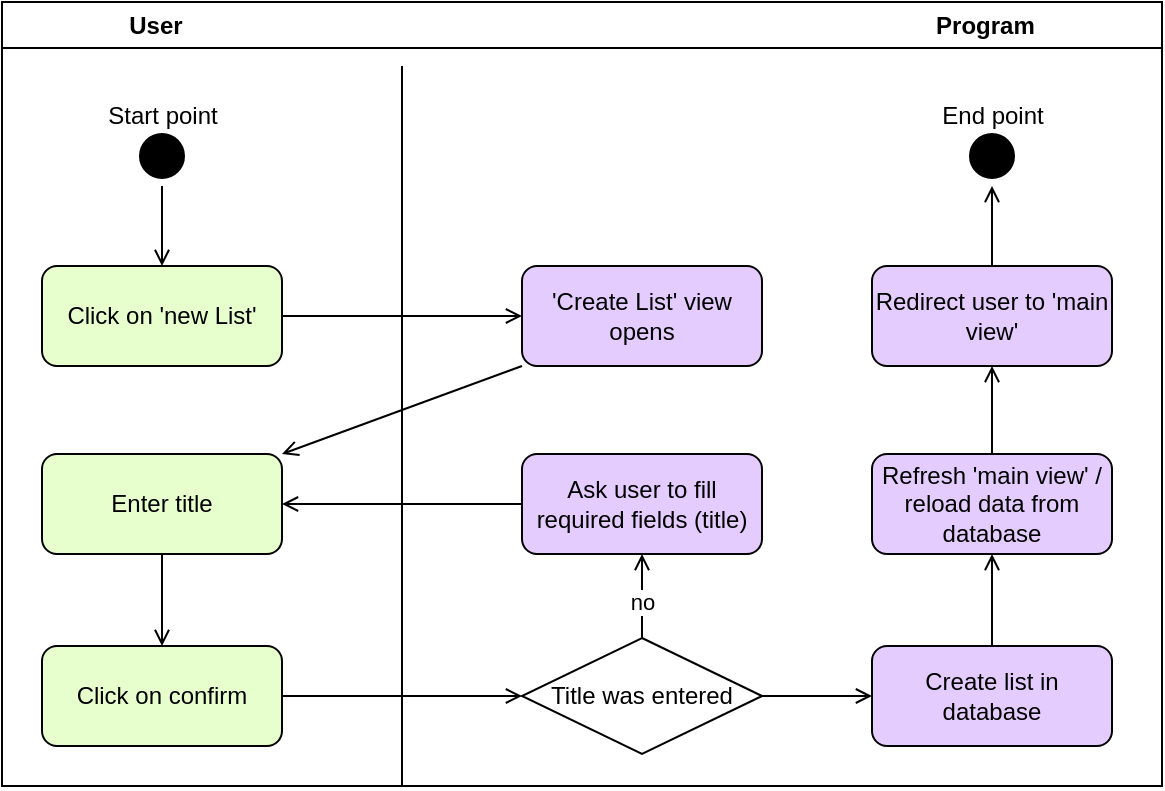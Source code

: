 <mxfile version="20.5.1" type="device"><diagram name="Page-1" id="e7e014a7-5840-1c2e-5031-d8a46d1fe8dd"><mxGraphModel dx="1065" dy="447" grid="1" gridSize="10" guides="1" tooltips="1" connect="1" arrows="1" fold="1" page="1" pageScale="1" pageWidth="1169" pageHeight="826" background="none" math="0" shadow="0"><root><mxCell id="0"/><mxCell id="1" parent="0"/><mxCell id="2" value="User                                                                                                                 Program" style="swimlane;whiteSpace=wrap" parent="1" vertex="1"><mxGeometry x="170" y="128" width="580" height="392" as="geometry"/></mxCell><mxCell id="5" value="" style="ellipse;shape=startState;fillColor=#000000;strokeColor=#000000;" parent="2" vertex="1"><mxGeometry x="65" y="62" width="30" height="30" as="geometry"/></mxCell><mxCell id="SSWJBMraqcoBfN3YrY3c-48" value="Title was entered" style="rhombus;whiteSpace=wrap;html=1;" parent="2" vertex="1"><mxGeometry x="260" y="318" width="120" height="58" as="geometry"/></mxCell><mxCell id="SSWJBMraqcoBfN3YrY3c-53" value="" style="endArrow=open;strokeColor=#000000;endFill=1;rounded=0;entryX=0;entryY=0.5;entryDx=0;entryDy=0;exitX=1;exitY=0.5;exitDx=0;exitDy=0;startArrow=none;" parent="2" source="PnOR5sSrOMACzsNFDy-r-42" target="SSWJBMraqcoBfN3YrY3c-48" edge="1"><mxGeometry relative="1" as="geometry"><mxPoint x="275.5" y="512" as="sourcePoint"/><mxPoint x="375.5" y="537" as="targetPoint"/><Array as="points"/></mxGeometry></mxCell><mxCell id="PnOR5sSrOMACzsNFDy-r-13" value="Click on 'new List'" style="rounded=1;whiteSpace=wrap;html=1;fillColor=#E6FFCC;" vertex="1" parent="2"><mxGeometry x="20" y="132" width="120" height="50" as="geometry"/></mxCell><mxCell id="PnOR5sSrOMACzsNFDy-r-14" value="'Create List' view opens" style="rounded=1;whiteSpace=wrap;html=1;fillColor=#E5CCFF;" vertex="1" parent="2"><mxGeometry x="260" y="132" width="120" height="50" as="geometry"/></mxCell><mxCell id="PnOR5sSrOMACzsNFDy-r-40" value="Enter title" style="rounded=1;whiteSpace=wrap;html=1;fillColor=#E6FFCC;" vertex="1" parent="2"><mxGeometry x="20" y="226" width="120" height="50" as="geometry"/></mxCell><mxCell id="PnOR5sSrOMACzsNFDy-r-42" value="Click on confirm" style="rounded=1;whiteSpace=wrap;html=1;fillColor=#E6FFCC;" vertex="1" parent="2"><mxGeometry x="20" y="322" width="120" height="50" as="geometry"/></mxCell><mxCell id="PnOR5sSrOMACzsNFDy-r-45" value="Start point" style="text;html=1;align=center;verticalAlign=middle;resizable=0;points=[];autosize=1;strokeColor=none;fillColor=none;" vertex="1" parent="2"><mxGeometry x="40" y="42" width="80" height="30" as="geometry"/></mxCell><mxCell id="PnOR5sSrOMACzsNFDy-r-46" value="" style="endArrow=open;strokeColor=#000000;endFill=1;rounded=0;entryX=0.5;entryY=0;entryDx=0;entryDy=0;exitX=0.5;exitY=1;exitDx=0;exitDy=0;startArrow=none;" edge="1" parent="2" source="5" target="PnOR5sSrOMACzsNFDy-r-13"><mxGeometry relative="1" as="geometry"><mxPoint x="150" y="357" as="sourcePoint"/><mxPoint x="480" y="423" as="targetPoint"/><Array as="points"/></mxGeometry></mxCell><mxCell id="PnOR5sSrOMACzsNFDy-r-47" value="" style="endArrow=open;strokeColor=#000000;endFill=1;rounded=0;entryX=0;entryY=0.5;entryDx=0;entryDy=0;exitX=1;exitY=0.5;exitDx=0;exitDy=0;startArrow=none;" edge="1" parent="2" source="PnOR5sSrOMACzsNFDy-r-13" target="PnOR5sSrOMACzsNFDy-r-14"><mxGeometry relative="1" as="geometry"><mxPoint x="90" y="102" as="sourcePoint"/><mxPoint x="90" y="142" as="targetPoint"/><Array as="points"/></mxGeometry></mxCell><mxCell id="PnOR5sSrOMACzsNFDy-r-48" value="" style="endArrow=open;strokeColor=#000000;endFill=1;rounded=0;entryX=0.5;entryY=0;entryDx=0;entryDy=0;exitX=0.5;exitY=1;exitDx=0;exitDy=0;startArrow=none;" edge="1" parent="2" source="PnOR5sSrOMACzsNFDy-r-40" target="PnOR5sSrOMACzsNFDy-r-42"><mxGeometry relative="1" as="geometry"><mxPoint x="100" y="112" as="sourcePoint"/><mxPoint x="100" y="152" as="targetPoint"/><Array as="points"/></mxGeometry></mxCell><mxCell id="PnOR5sSrOMACzsNFDy-r-49" value="" style="endArrow=open;strokeColor=#000000;endFill=1;rounded=0;entryX=1;entryY=0;entryDx=0;entryDy=0;startArrow=none;exitX=0;exitY=1;exitDx=0;exitDy=0;" edge="1" parent="2" source="PnOR5sSrOMACzsNFDy-r-14" target="PnOR5sSrOMACzsNFDy-r-40"><mxGeometry relative="1" as="geometry"><mxPoint x="290" y="232" as="sourcePoint"/><mxPoint x="420" y="154.5" as="targetPoint"/><Array as="points"/></mxGeometry></mxCell><mxCell id="PnOR5sSrOMACzsNFDy-r-12" value="" style="endArrow=none;html=1;rounded=0;" edge="1" parent="2"><mxGeometry width="50" height="50" relative="1" as="geometry"><mxPoint x="200" y="392" as="sourcePoint"/><mxPoint x="200" y="32" as="targetPoint"/><Array as="points"><mxPoint x="200" y="272"/></Array></mxGeometry></mxCell><mxCell id="PnOR5sSrOMACzsNFDy-r-50" value="Ask user to fill required fields (title)" style="rounded=1;whiteSpace=wrap;html=1;fillColor=#E5CCFF;" vertex="1" parent="2"><mxGeometry x="260" y="226" width="120" height="50" as="geometry"/></mxCell><mxCell id="PnOR5sSrOMACzsNFDy-r-51" value="" style="endArrow=open;strokeColor=#000000;endFill=1;rounded=0;entryX=1;entryY=0.5;entryDx=0;entryDy=0;startArrow=none;exitX=0;exitY=0.5;exitDx=0;exitDy=0;" edge="1" parent="2" source="PnOR5sSrOMACzsNFDy-r-50" target="PnOR5sSrOMACzsNFDy-r-40"><mxGeometry relative="1" as="geometry"><mxPoint x="270" y="192" as="sourcePoint"/><mxPoint x="150" y="236" as="targetPoint"/><Array as="points"/></mxGeometry></mxCell><mxCell id="PnOR5sSrOMACzsNFDy-r-52" value="" style="endArrow=open;strokeColor=#000000;endFill=1;rounded=0;entryX=0.5;entryY=1;entryDx=0;entryDy=0;startArrow=none;exitX=0.5;exitY=0;exitDx=0;exitDy=0;" edge="1" parent="2" source="SSWJBMraqcoBfN3YrY3c-48" target="PnOR5sSrOMACzsNFDy-r-50"><mxGeometry relative="1" as="geometry"><mxPoint x="280" y="202" as="sourcePoint"/><mxPoint x="160" y="246" as="targetPoint"/><Array as="points"/></mxGeometry></mxCell><mxCell id="PnOR5sSrOMACzsNFDy-r-53" value="no" style="edgeLabel;html=1;align=center;verticalAlign=middle;resizable=0;points=[];" vertex="1" connectable="0" parent="PnOR5sSrOMACzsNFDy-r-52"><mxGeometry x="-0.153" relative="1" as="geometry"><mxPoint as="offset"/></mxGeometry></mxCell><mxCell id="PnOR5sSrOMACzsNFDy-r-54" value="Create list in database" style="rounded=1;whiteSpace=wrap;html=1;fillColor=#E5CCFF;" vertex="1" parent="2"><mxGeometry x="435" y="322" width="120" height="50" as="geometry"/></mxCell><mxCell id="PnOR5sSrOMACzsNFDy-r-55" value="Refresh 'main view' / reload data from database" style="rounded=1;whiteSpace=wrap;html=1;fillColor=#E5CCFF;" vertex="1" parent="2"><mxGeometry x="435" y="226" width="120" height="50" as="geometry"/></mxCell><mxCell id="PnOR5sSrOMACzsNFDy-r-56" value="Redirect user to 'main view'" style="rounded=1;whiteSpace=wrap;html=1;fillColor=#E5CCFF;" vertex="1" parent="2"><mxGeometry x="435" y="132" width="120" height="50" as="geometry"/></mxCell><mxCell id="PnOR5sSrOMACzsNFDy-r-57" value="" style="endArrow=open;strokeColor=#000000;endFill=1;rounded=0;entryX=0;entryY=0.5;entryDx=0;entryDy=0;exitX=1;exitY=0.5;exitDx=0;exitDy=0;startArrow=none;" edge="1" parent="2" source="SSWJBMraqcoBfN3YrY3c-48" target="PnOR5sSrOMACzsNFDy-r-54"><mxGeometry relative="1" as="geometry"><mxPoint x="150" y="357.0" as="sourcePoint"/><mxPoint x="270" y="357.0" as="targetPoint"/><Array as="points"/></mxGeometry></mxCell><mxCell id="PnOR5sSrOMACzsNFDy-r-58" value="" style="endArrow=open;strokeColor=#000000;endFill=1;rounded=0;entryX=0.5;entryY=1;entryDx=0;entryDy=0;exitX=0.5;exitY=0;exitDx=0;exitDy=0;startArrow=none;" edge="1" parent="2" source="PnOR5sSrOMACzsNFDy-r-54" target="PnOR5sSrOMACzsNFDy-r-55"><mxGeometry relative="1" as="geometry"><mxPoint x="160" y="367.0" as="sourcePoint"/><mxPoint x="280" y="367.0" as="targetPoint"/><Array as="points"/></mxGeometry></mxCell><mxCell id="PnOR5sSrOMACzsNFDy-r-59" value="" style="endArrow=open;strokeColor=#000000;endFill=1;rounded=0;entryX=0.5;entryY=1;entryDx=0;entryDy=0;exitX=0.5;exitY=0;exitDx=0;exitDy=0;startArrow=none;" edge="1" parent="2" source="PnOR5sSrOMACzsNFDy-r-55" target="PnOR5sSrOMACzsNFDy-r-56"><mxGeometry relative="1" as="geometry"><mxPoint x="170" y="377.0" as="sourcePoint"/><mxPoint x="290" y="377.0" as="targetPoint"/><Array as="points"/></mxGeometry></mxCell><mxCell id="PnOR5sSrOMACzsNFDy-r-61" value="" style="ellipse;shape=startState;fillColor=#000000;strokeColor=#000000;" vertex="1" parent="2"><mxGeometry x="480" y="62" width="30" height="30" as="geometry"/></mxCell><mxCell id="PnOR5sSrOMACzsNFDy-r-62" value="End point" style="text;html=1;align=center;verticalAlign=middle;resizable=0;points=[];autosize=1;strokeColor=none;fillColor=none;" vertex="1" parent="2"><mxGeometry x="460" y="42" width="70" height="30" as="geometry"/></mxCell><mxCell id="PnOR5sSrOMACzsNFDy-r-63" value="" style="endArrow=open;strokeColor=#000000;endFill=1;rounded=0;entryX=0.5;entryY=1;entryDx=0;entryDy=0;exitX=0.5;exitY=0;exitDx=0;exitDy=0;startArrow=none;" edge="1" parent="2" source="PnOR5sSrOMACzsNFDy-r-56" target="PnOR5sSrOMACzsNFDy-r-61"><mxGeometry relative="1" as="geometry"><mxPoint x="90" y="102" as="sourcePoint"/><mxPoint x="90" y="142" as="targetPoint"/><Array as="points"/></mxGeometry></mxCell></root></mxGraphModel></diagram></mxfile>